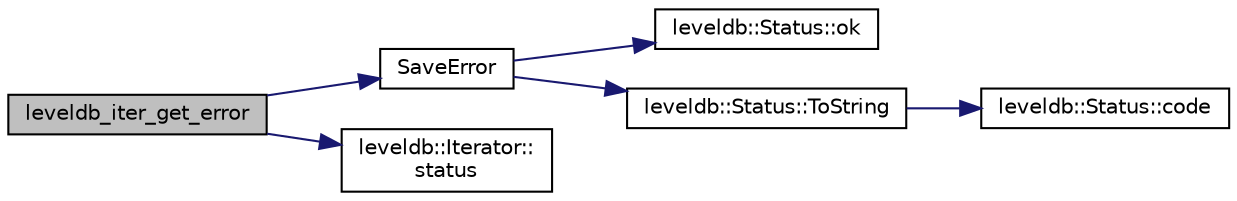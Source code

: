 digraph "leveldb_iter_get_error"
{
  edge [fontname="Helvetica",fontsize="10",labelfontname="Helvetica",labelfontsize="10"];
  node [fontname="Helvetica",fontsize="10",shape=record];
  rankdir="LR";
  Node1 [label="leveldb_iter_get_error",height=0.2,width=0.4,color="black", fillcolor="grey75", style="filled" fontcolor="black"];
  Node1 -> Node2 [color="midnightblue",fontsize="10",style="solid",fontname="Helvetica"];
  Node2 [label="SaveError",height=0.2,width=0.4,color="black", fillcolor="white", style="filled",URL="$c_8cc.html#a497964a40fe68ed7ddcc377832253a6b"];
  Node2 -> Node3 [color="midnightblue",fontsize="10",style="solid",fontname="Helvetica"];
  Node3 [label="leveldb::Status::ok",height=0.2,width=0.4,color="black", fillcolor="white", style="filled",URL="$classleveldb_1_1_status.html#ab31e89a858c766716e3dc952be857c65"];
  Node2 -> Node4 [color="midnightblue",fontsize="10",style="solid",fontname="Helvetica"];
  Node4 [label="leveldb::Status::ToString",height=0.2,width=0.4,color="black", fillcolor="white", style="filled",URL="$classleveldb_1_1_status.html#aa8b56d8fe2cd1873778de5d1e5407866"];
  Node4 -> Node5 [color="midnightblue",fontsize="10",style="solid",fontname="Helvetica"];
  Node5 [label="leveldb::Status::code",height=0.2,width=0.4,color="black", fillcolor="white", style="filled",URL="$classleveldb_1_1_status.html#a7e1c5239636c9e0ffff6df6144f32af3"];
  Node1 -> Node6 [color="midnightblue",fontsize="10",style="solid",fontname="Helvetica"];
  Node6 [label="leveldb::Iterator::\lstatus",height=0.2,width=0.4,color="black", fillcolor="white", style="filled",URL="$classleveldb_1_1_iterator.html#ac84f34623a031b7eeb23409320f76376"];
}
